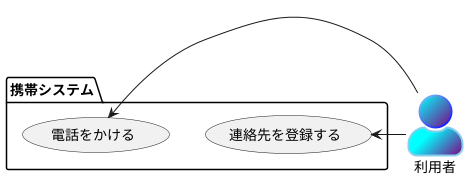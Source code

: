 @startuml ユースケース図
' left to right direction
skinparam actorStyle awesome
actor 利用者 #00ffff/Purple;line:SkyBlue/Blue;line.bold;
package 携帯システム {
usecase 連絡先を登録する
usecase 電話をかける
}
利用者 --left--> 連絡先を登録する
利用者 --left--> 電話をかける
@enduml